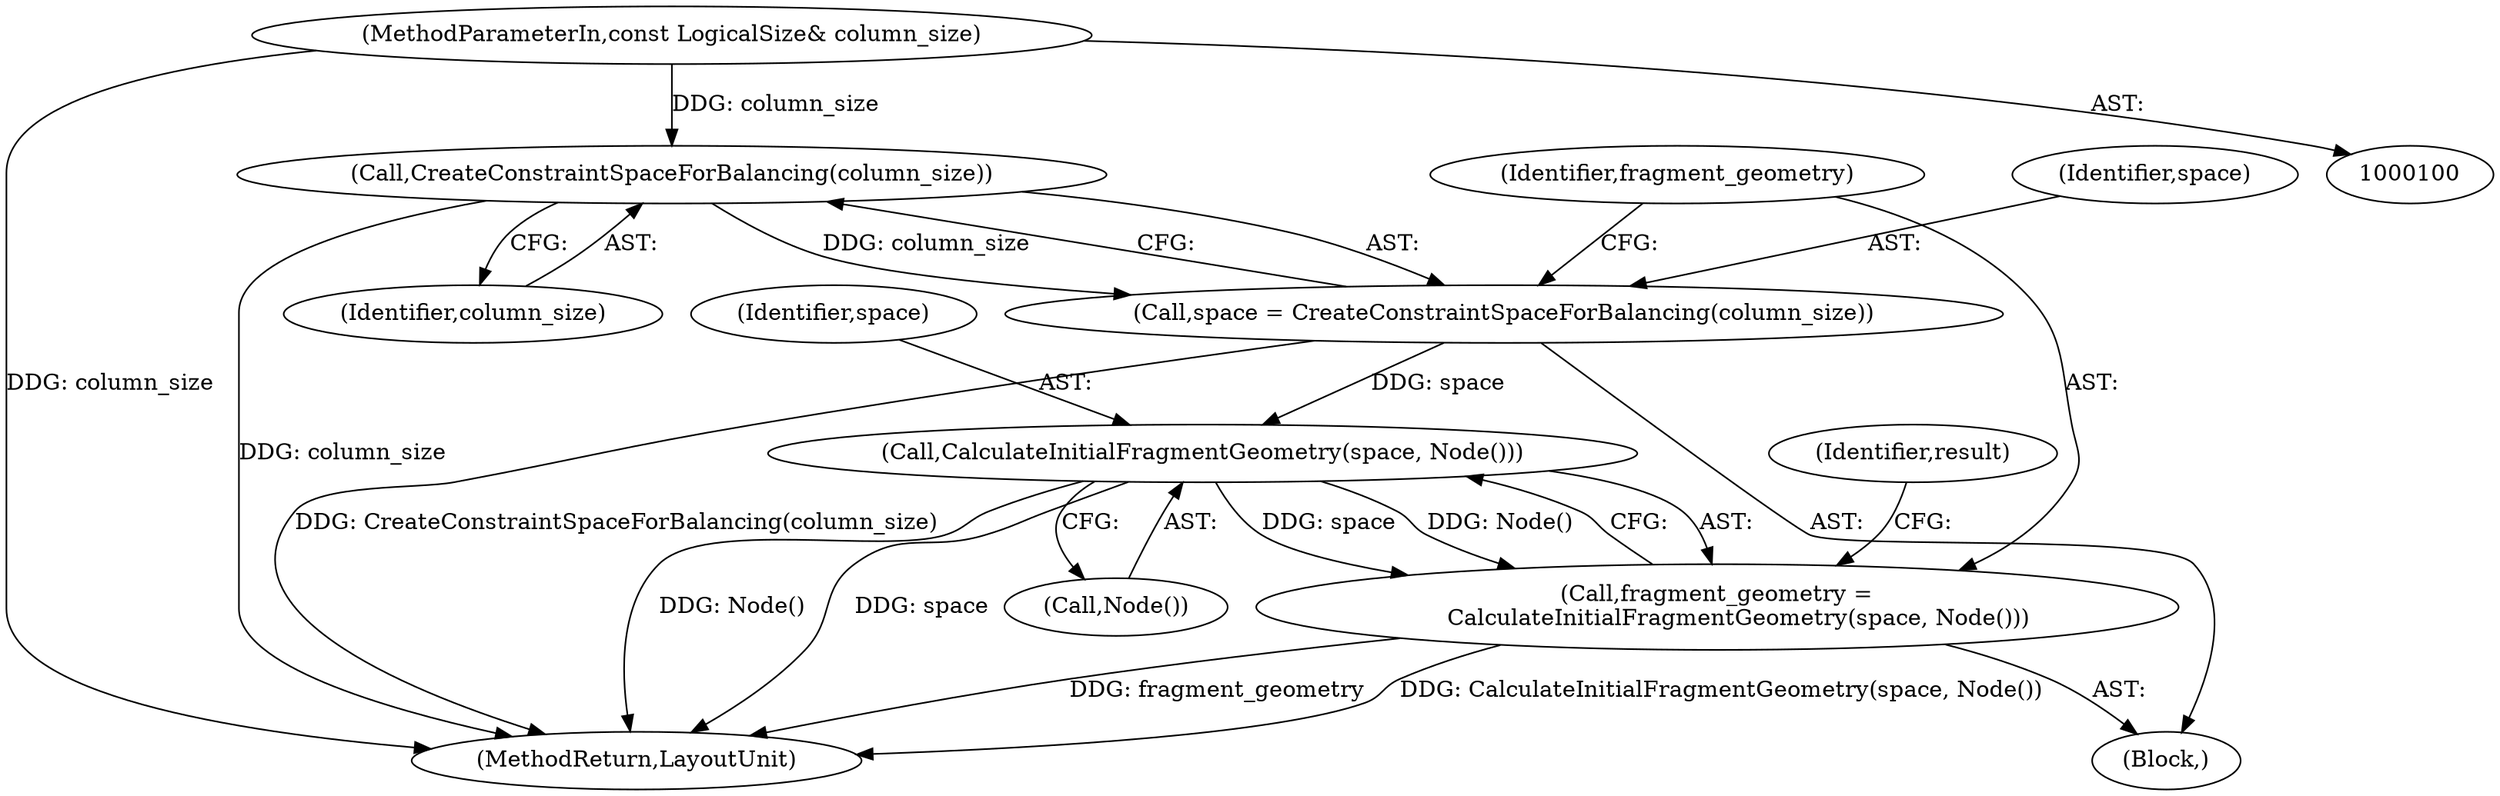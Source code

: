 digraph "0_Chrome_f85716d839636e0814d3309ce1d8f8a2cd1fb9a8@API" {
"1000107" [label="(Call,CreateConstraintSpaceForBalancing(column_size))"];
"1000101" [label="(MethodParameterIn,const LogicalSize& column_size)"];
"1000105" [label="(Call,space = CreateConstraintSpaceForBalancing(column_size))"];
"1000112" [label="(Call,CalculateInitialFragmentGeometry(space, Node()))"];
"1000110" [label="(Call,fragment_geometry =\n      CalculateInitialFragmentGeometry(space, Node()))"];
"1000108" [label="(Identifier,column_size)"];
"1000111" [label="(Identifier,fragment_geometry)"];
"1000110" [label="(Call,fragment_geometry =\n      CalculateInitialFragmentGeometry(space, Node()))"];
"1000139" [label="(MethodReturn,LayoutUnit)"];
"1000114" [label="(Call,Node())"];
"1000113" [label="(Identifier,space)"];
"1000106" [label="(Identifier,space)"];
"1000107" [label="(Call,CreateConstraintSpaceForBalancing(column_size))"];
"1000101" [label="(MethodParameterIn,const LogicalSize& column_size)"];
"1000105" [label="(Call,space = CreateConstraintSpaceForBalancing(column_size))"];
"1000118" [label="(Identifier,result)"];
"1000112" [label="(Call,CalculateInitialFragmentGeometry(space, Node()))"];
"1000103" [label="(Block,)"];
"1000107" -> "1000105"  [label="AST: "];
"1000107" -> "1000108"  [label="CFG: "];
"1000108" -> "1000107"  [label="AST: "];
"1000105" -> "1000107"  [label="CFG: "];
"1000107" -> "1000139"  [label="DDG: column_size"];
"1000107" -> "1000105"  [label="DDG: column_size"];
"1000101" -> "1000107"  [label="DDG: column_size"];
"1000101" -> "1000100"  [label="AST: "];
"1000101" -> "1000139"  [label="DDG: column_size"];
"1000105" -> "1000103"  [label="AST: "];
"1000106" -> "1000105"  [label="AST: "];
"1000111" -> "1000105"  [label="CFG: "];
"1000105" -> "1000139"  [label="DDG: CreateConstraintSpaceForBalancing(column_size)"];
"1000105" -> "1000112"  [label="DDG: space"];
"1000112" -> "1000110"  [label="AST: "];
"1000112" -> "1000114"  [label="CFG: "];
"1000113" -> "1000112"  [label="AST: "];
"1000114" -> "1000112"  [label="AST: "];
"1000110" -> "1000112"  [label="CFG: "];
"1000112" -> "1000139"  [label="DDG: Node()"];
"1000112" -> "1000139"  [label="DDG: space"];
"1000112" -> "1000110"  [label="DDG: space"];
"1000112" -> "1000110"  [label="DDG: Node()"];
"1000110" -> "1000103"  [label="AST: "];
"1000111" -> "1000110"  [label="AST: "];
"1000118" -> "1000110"  [label="CFG: "];
"1000110" -> "1000139"  [label="DDG: fragment_geometry"];
"1000110" -> "1000139"  [label="DDG: CalculateInitialFragmentGeometry(space, Node())"];
}
